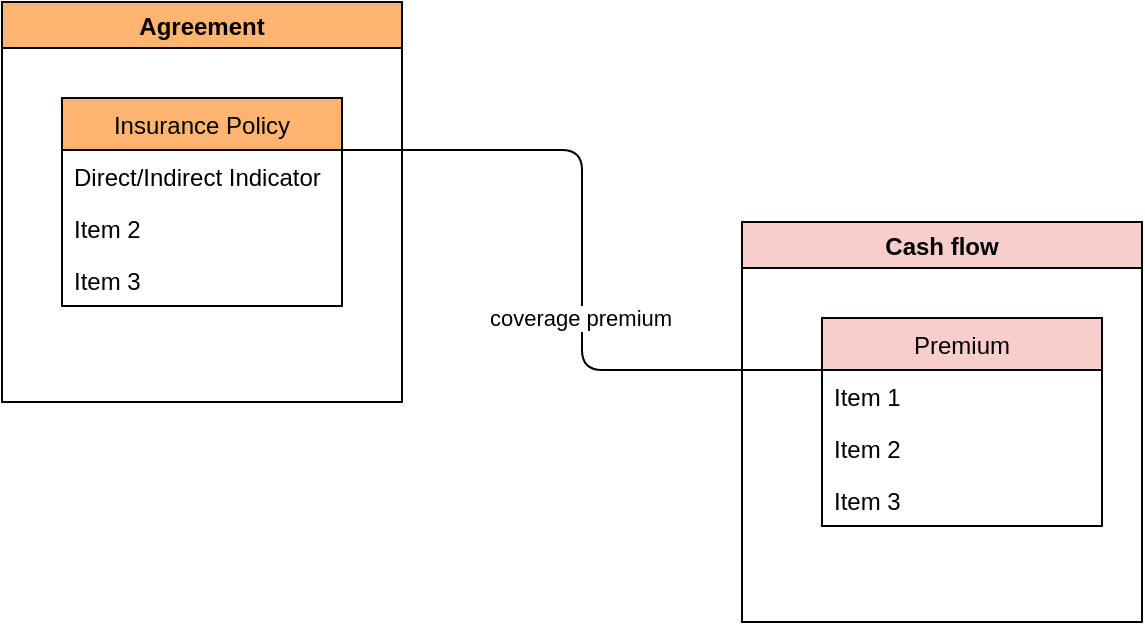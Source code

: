 <mxfile version="13.10.5" type="github">
  <diagram id="-AshcmXPpUUg5ve0kAQB" name="Page-1">
    <mxGraphModel dx="1180" dy="752" grid="1" gridSize="10" guides="1" tooltips="1" connect="1" arrows="1" fold="1" page="1" pageScale="1" pageWidth="827" pageHeight="1169" math="0" shadow="0">
      <root>
        <mxCell id="0" />
        <mxCell id="1" parent="0" />
        <mxCell id="bDflyF6BFHa7Apj0PVKJ-11" style="edgeStyle=orthogonalEdgeStyle;rounded=1;orthogonalLoop=1;jettySize=auto;html=1;exitX=1;exitY=0.25;exitDx=0;exitDy=0;entryX=0;entryY=0.25;entryDx=0;entryDy=0;endArrow=none;endFill=0;" edge="1" parent="1" source="bDflyF6BFHa7Apj0PVKJ-1" target="bDflyF6BFHa7Apj0PVKJ-6">
          <mxGeometry relative="1" as="geometry" />
        </mxCell>
        <mxCell id="bDflyF6BFHa7Apj0PVKJ-12" value="coverage premium" style="edgeLabel;html=1;align=center;verticalAlign=middle;resizable=0;points=[];" vertex="1" connectable="0" parent="bDflyF6BFHa7Apj0PVKJ-11">
          <mxGeometry x="0.165" y="-1" relative="1" as="geometry">
            <mxPoint as="offset" />
          </mxGeometry>
        </mxCell>
        <mxCell id="bDflyF6BFHa7Apj0PVKJ-5" value="Agreement" style="swimlane;fillColor=#FFB570;" vertex="1" parent="1">
          <mxGeometry x="80" y="360" width="200" height="200" as="geometry" />
        </mxCell>
        <mxCell id="bDflyF6BFHa7Apj0PVKJ-1" value="Insurance Policy" style="swimlane;fontStyle=0;childLayout=stackLayout;horizontal=1;startSize=26;horizontalStack=0;resizeParent=1;resizeParentMax=0;resizeLast=0;collapsible=1;marginBottom=0;fillColor=#FFB570;" vertex="1" parent="bDflyF6BFHa7Apj0PVKJ-5">
          <mxGeometry x="30" y="48" width="140" height="104" as="geometry" />
        </mxCell>
        <mxCell id="bDflyF6BFHa7Apj0PVKJ-2" value="Direct/Indirect Indicator" style="text;strokeColor=none;fillColor=none;align=left;verticalAlign=top;spacingLeft=4;spacingRight=4;overflow=hidden;rotatable=0;points=[[0,0.5],[1,0.5]];portConstraint=eastwest;" vertex="1" parent="bDflyF6BFHa7Apj0PVKJ-1">
          <mxGeometry y="26" width="140" height="26" as="geometry" />
        </mxCell>
        <mxCell id="bDflyF6BFHa7Apj0PVKJ-3" value="Item 2" style="text;strokeColor=none;fillColor=none;align=left;verticalAlign=top;spacingLeft=4;spacingRight=4;overflow=hidden;rotatable=0;points=[[0,0.5],[1,0.5]];portConstraint=eastwest;" vertex="1" parent="bDflyF6BFHa7Apj0PVKJ-1">
          <mxGeometry y="52" width="140" height="26" as="geometry" />
        </mxCell>
        <mxCell id="bDflyF6BFHa7Apj0PVKJ-4" value="Item 3" style="text;strokeColor=none;fillColor=none;align=left;verticalAlign=top;spacingLeft=4;spacingRight=4;overflow=hidden;rotatable=0;points=[[0,0.5],[1,0.5]];portConstraint=eastwest;" vertex="1" parent="bDflyF6BFHa7Apj0PVKJ-1">
          <mxGeometry y="78" width="140" height="26" as="geometry" />
        </mxCell>
        <mxCell id="bDflyF6BFHa7Apj0PVKJ-13" value="Cash flow" style="swimlane;fillColor=#F8CECC;" vertex="1" parent="1">
          <mxGeometry x="450" y="470" width="200" height="200" as="geometry" />
        </mxCell>
        <mxCell id="bDflyF6BFHa7Apj0PVKJ-6" value="Premium" style="swimlane;fontStyle=0;childLayout=stackLayout;horizontal=1;startSize=26;horizontalStack=0;resizeParent=1;resizeParentMax=0;resizeLast=0;collapsible=1;marginBottom=0;fillColor=#F8CECC;" vertex="1" parent="bDflyF6BFHa7Apj0PVKJ-13">
          <mxGeometry x="40" y="48" width="140" height="104" as="geometry" />
        </mxCell>
        <mxCell id="bDflyF6BFHa7Apj0PVKJ-7" value="Item 1" style="text;strokeColor=none;fillColor=none;align=left;verticalAlign=top;spacingLeft=4;spacingRight=4;overflow=hidden;rotatable=0;points=[[0,0.5],[1,0.5]];portConstraint=eastwest;" vertex="1" parent="bDflyF6BFHa7Apj0PVKJ-6">
          <mxGeometry y="26" width="140" height="26" as="geometry" />
        </mxCell>
        <mxCell id="bDflyF6BFHa7Apj0PVKJ-8" value="Item 2" style="text;strokeColor=none;fillColor=none;align=left;verticalAlign=top;spacingLeft=4;spacingRight=4;overflow=hidden;rotatable=0;points=[[0,0.5],[1,0.5]];portConstraint=eastwest;" vertex="1" parent="bDflyF6BFHa7Apj0PVKJ-6">
          <mxGeometry y="52" width="140" height="26" as="geometry" />
        </mxCell>
        <mxCell id="bDflyF6BFHa7Apj0PVKJ-9" value="Item 3" style="text;strokeColor=none;fillColor=none;align=left;verticalAlign=top;spacingLeft=4;spacingRight=4;overflow=hidden;rotatable=0;points=[[0,0.5],[1,0.5]];portConstraint=eastwest;" vertex="1" parent="bDflyF6BFHa7Apj0PVKJ-6">
          <mxGeometry y="78" width="140" height="26" as="geometry" />
        </mxCell>
      </root>
    </mxGraphModel>
  </diagram>
</mxfile>
